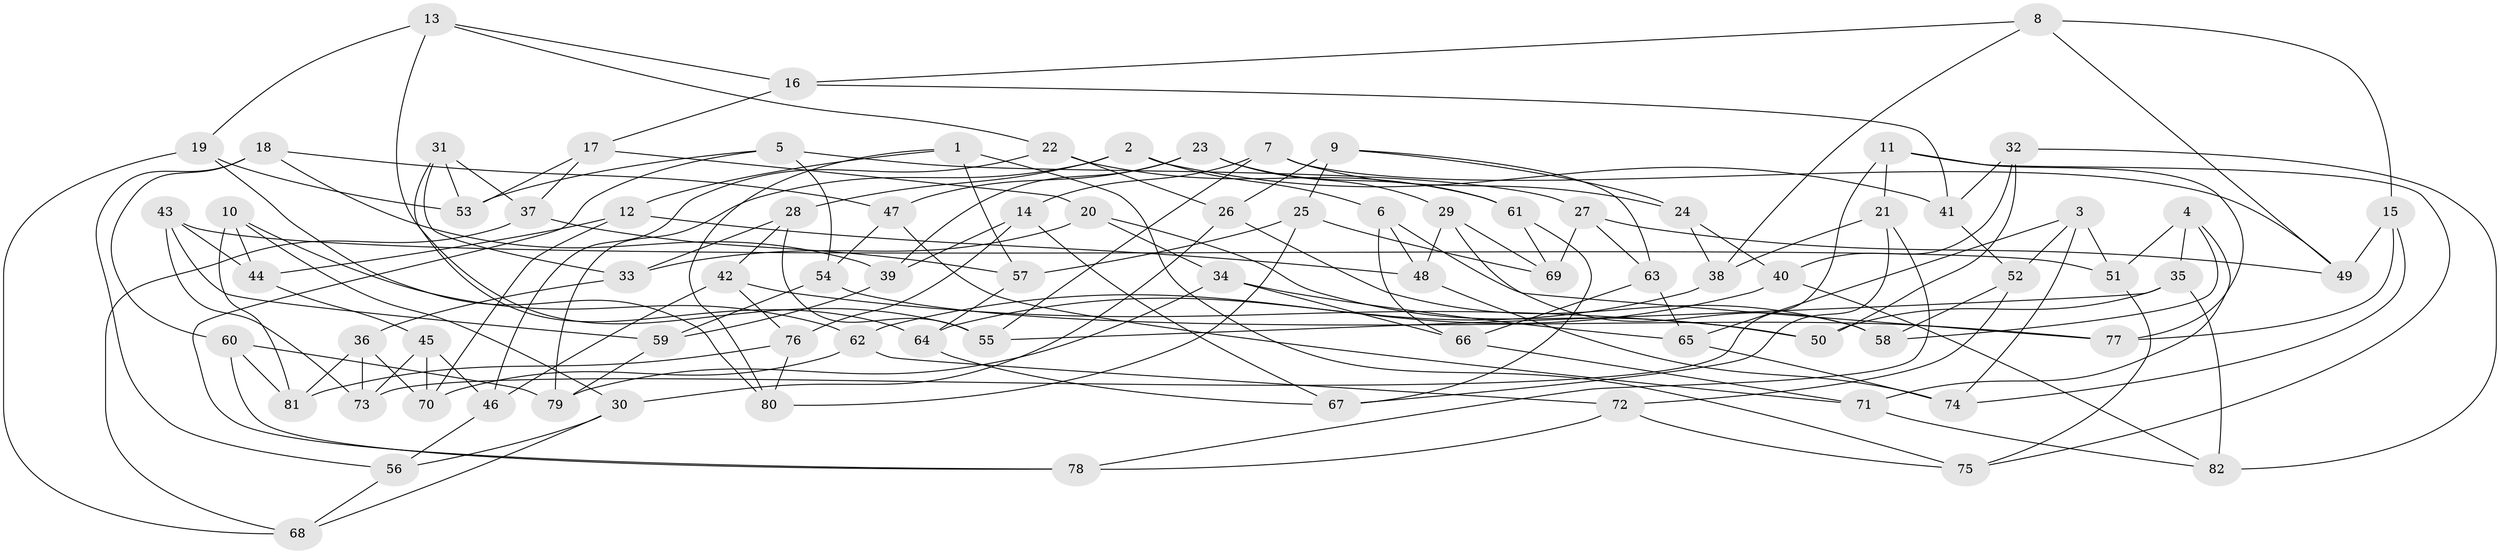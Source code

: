 // coarse degree distribution, {6: 0.48, 4: 0.36, 5: 0.14, 3: 0.02}
// Generated by graph-tools (version 1.1) at 2025/52/02/27/25 19:52:31]
// undirected, 82 vertices, 164 edges
graph export_dot {
graph [start="1"]
  node [color=gray90,style=filled];
  1;
  2;
  3;
  4;
  5;
  6;
  7;
  8;
  9;
  10;
  11;
  12;
  13;
  14;
  15;
  16;
  17;
  18;
  19;
  20;
  21;
  22;
  23;
  24;
  25;
  26;
  27;
  28;
  29;
  30;
  31;
  32;
  33;
  34;
  35;
  36;
  37;
  38;
  39;
  40;
  41;
  42;
  43;
  44;
  45;
  46;
  47;
  48;
  49;
  50;
  51;
  52;
  53;
  54;
  55;
  56;
  57;
  58;
  59;
  60;
  61;
  62;
  63;
  64;
  65;
  66;
  67;
  68;
  69;
  70;
  71;
  72;
  73;
  74;
  75;
  76;
  77;
  78;
  79;
  80;
  81;
  82;
  1 -- 75;
  1 -- 57;
  1 -- 80;
  1 -- 12;
  2 -- 41;
  2 -- 28;
  2 -- 6;
  2 -- 79;
  3 -- 52;
  3 -- 51;
  3 -- 74;
  3 -- 65;
  4 -- 58;
  4 -- 51;
  4 -- 35;
  4 -- 71;
  5 -- 27;
  5 -- 78;
  5 -- 53;
  5 -- 54;
  6 -- 77;
  6 -- 48;
  6 -- 66;
  7 -- 14;
  7 -- 24;
  7 -- 49;
  7 -- 55;
  8 -- 49;
  8 -- 15;
  8 -- 16;
  8 -- 38;
  9 -- 25;
  9 -- 26;
  9 -- 24;
  9 -- 63;
  10 -- 30;
  10 -- 44;
  10 -- 81;
  10 -- 62;
  11 -- 21;
  11 -- 77;
  11 -- 73;
  11 -- 75;
  12 -- 70;
  12 -- 48;
  12 -- 44;
  13 -- 16;
  13 -- 22;
  13 -- 19;
  13 -- 55;
  14 -- 67;
  14 -- 39;
  14 -- 76;
  15 -- 74;
  15 -- 49;
  15 -- 77;
  16 -- 41;
  16 -- 17;
  17 -- 37;
  17 -- 53;
  17 -- 20;
  18 -- 56;
  18 -- 39;
  18 -- 47;
  18 -- 60;
  19 -- 68;
  19 -- 53;
  19 -- 80;
  20 -- 33;
  20 -- 34;
  20 -- 50;
  21 -- 38;
  21 -- 78;
  21 -- 67;
  22 -- 61;
  22 -- 46;
  22 -- 26;
  23 -- 61;
  23 -- 39;
  23 -- 29;
  23 -- 47;
  24 -- 40;
  24 -- 38;
  25 -- 57;
  25 -- 69;
  25 -- 80;
  26 -- 58;
  26 -- 30;
  27 -- 63;
  27 -- 49;
  27 -- 69;
  28 -- 55;
  28 -- 33;
  28 -- 42;
  29 -- 58;
  29 -- 69;
  29 -- 48;
  30 -- 68;
  30 -- 56;
  31 -- 64;
  31 -- 33;
  31 -- 37;
  31 -- 53;
  32 -- 50;
  32 -- 41;
  32 -- 82;
  32 -- 40;
  33 -- 36;
  34 -- 66;
  34 -- 79;
  34 -- 65;
  35 -- 50;
  35 -- 55;
  35 -- 82;
  36 -- 70;
  36 -- 81;
  36 -- 73;
  37 -- 68;
  37 -- 57;
  38 -- 64;
  39 -- 59;
  40 -- 82;
  40 -- 62;
  41 -- 52;
  42 -- 76;
  42 -- 50;
  42 -- 46;
  43 -- 51;
  43 -- 59;
  43 -- 73;
  43 -- 44;
  44 -- 45;
  45 -- 70;
  45 -- 46;
  45 -- 73;
  46 -- 56;
  47 -- 54;
  47 -- 71;
  48 -- 74;
  51 -- 75;
  52 -- 58;
  52 -- 72;
  54 -- 59;
  54 -- 77;
  56 -- 68;
  57 -- 64;
  59 -- 79;
  60 -- 79;
  60 -- 81;
  60 -- 78;
  61 -- 69;
  61 -- 67;
  62 -- 72;
  62 -- 70;
  63 -- 66;
  63 -- 65;
  64 -- 67;
  65 -- 74;
  66 -- 71;
  71 -- 82;
  72 -- 78;
  72 -- 75;
  76 -- 80;
  76 -- 81;
}
